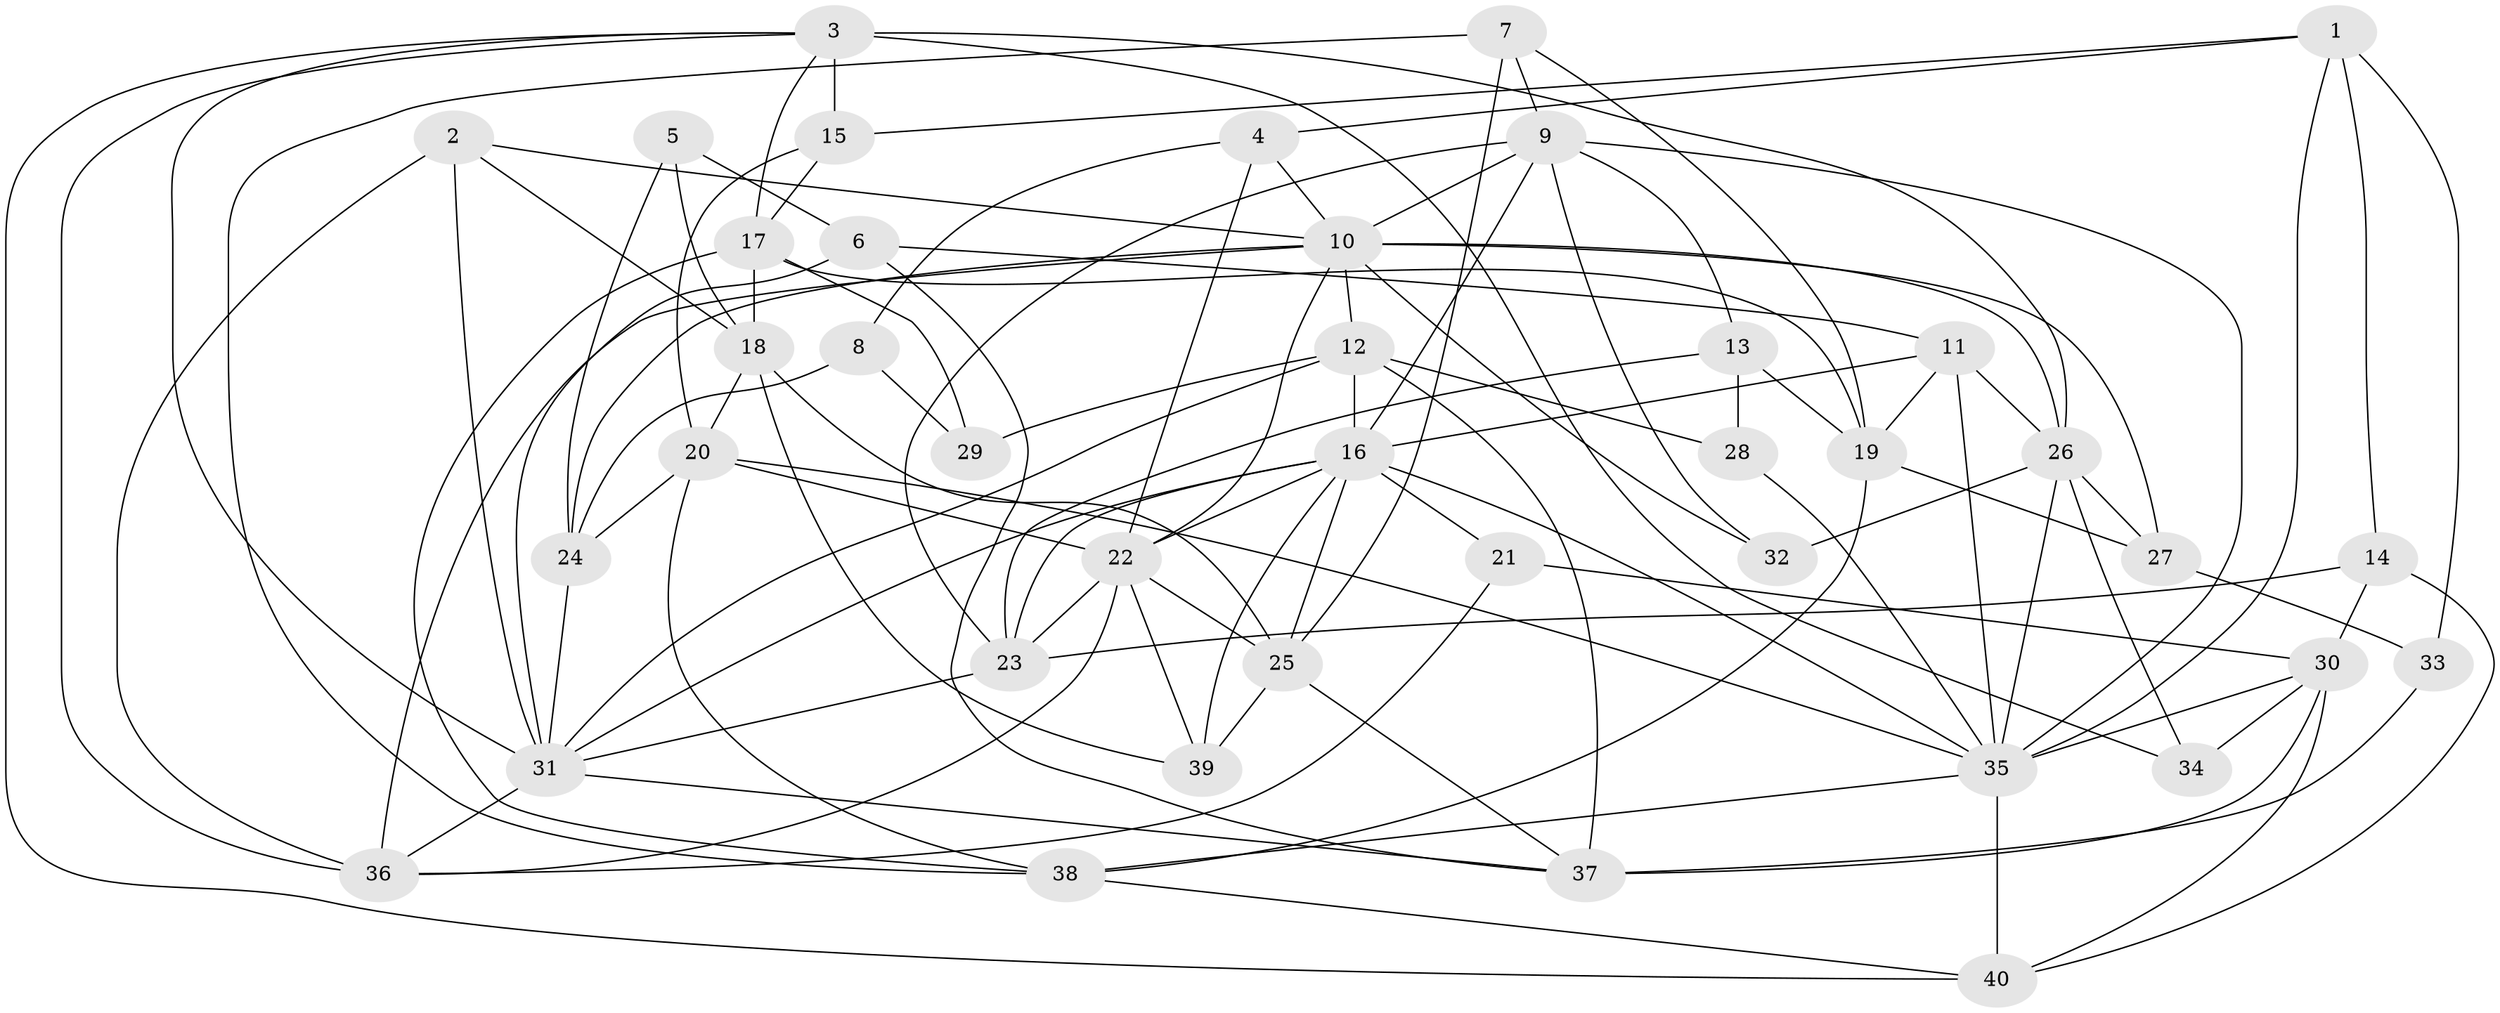 // original degree distribution, {3: 0.3037974683544304, 4: 0.31645569620253167, 2: 0.08860759493670886, 5: 0.20253164556962025, 8: 0.05063291139240506, 6: 0.0379746835443038}
// Generated by graph-tools (version 1.1) at 2025/02/03/09/25 03:02:05]
// undirected, 40 vertices, 107 edges
graph export_dot {
graph [start="1"]
  node [color=gray90,style=filled];
  1;
  2;
  3;
  4;
  5;
  6;
  7;
  8;
  9;
  10;
  11;
  12;
  13;
  14;
  15;
  16;
  17;
  18;
  19;
  20;
  21;
  22;
  23;
  24;
  25;
  26;
  27;
  28;
  29;
  30;
  31;
  32;
  33;
  34;
  35;
  36;
  37;
  38;
  39;
  40;
  1 -- 4 [weight=1.0];
  1 -- 14 [weight=1.0];
  1 -- 15 [weight=1.0];
  1 -- 33 [weight=2.0];
  1 -- 35 [weight=1.0];
  2 -- 10 [weight=1.0];
  2 -- 18 [weight=1.0];
  2 -- 31 [weight=1.0];
  2 -- 36 [weight=1.0];
  3 -- 15 [weight=2.0];
  3 -- 17 [weight=1.0];
  3 -- 26 [weight=2.0];
  3 -- 31 [weight=1.0];
  3 -- 34 [weight=1.0];
  3 -- 36 [weight=1.0];
  3 -- 40 [weight=1.0];
  4 -- 8 [weight=1.0];
  4 -- 10 [weight=1.0];
  4 -- 22 [weight=1.0];
  5 -- 6 [weight=1.0];
  5 -- 18 [weight=1.0];
  5 -- 24 [weight=1.0];
  6 -- 11 [weight=1.0];
  6 -- 31 [weight=1.0];
  6 -- 37 [weight=1.0];
  7 -- 9 [weight=1.0];
  7 -- 19 [weight=1.0];
  7 -- 25 [weight=1.0];
  7 -- 38 [weight=1.0];
  8 -- 24 [weight=2.0];
  8 -- 29 [weight=1.0];
  9 -- 10 [weight=1.0];
  9 -- 13 [weight=1.0];
  9 -- 16 [weight=1.0];
  9 -- 23 [weight=1.0];
  9 -- 32 [weight=1.0];
  9 -- 35 [weight=1.0];
  10 -- 12 [weight=1.0];
  10 -- 22 [weight=1.0];
  10 -- 24 [weight=1.0];
  10 -- 26 [weight=1.0];
  10 -- 27 [weight=1.0];
  10 -- 32 [weight=1.0];
  10 -- 36 [weight=1.0];
  11 -- 16 [weight=1.0];
  11 -- 19 [weight=1.0];
  11 -- 26 [weight=1.0];
  11 -- 35 [weight=1.0];
  12 -- 16 [weight=1.0];
  12 -- 28 [weight=1.0];
  12 -- 29 [weight=1.0];
  12 -- 31 [weight=1.0];
  12 -- 37 [weight=2.0];
  13 -- 19 [weight=1.0];
  13 -- 23 [weight=1.0];
  13 -- 28 [weight=1.0];
  14 -- 23 [weight=1.0];
  14 -- 30 [weight=1.0];
  14 -- 40 [weight=1.0];
  15 -- 17 [weight=1.0];
  15 -- 20 [weight=1.0];
  16 -- 21 [weight=1.0];
  16 -- 22 [weight=1.0];
  16 -- 23 [weight=1.0];
  16 -- 25 [weight=1.0];
  16 -- 31 [weight=1.0];
  16 -- 35 [weight=1.0];
  16 -- 39 [weight=1.0];
  17 -- 18 [weight=1.0];
  17 -- 19 [weight=1.0];
  17 -- 29 [weight=1.0];
  17 -- 38 [weight=1.0];
  18 -- 20 [weight=1.0];
  18 -- 25 [weight=1.0];
  18 -- 39 [weight=1.0];
  19 -- 27 [weight=1.0];
  19 -- 38 [weight=1.0];
  20 -- 22 [weight=1.0];
  20 -- 24 [weight=1.0];
  20 -- 35 [weight=1.0];
  20 -- 38 [weight=1.0];
  21 -- 30 [weight=1.0];
  21 -- 36 [weight=1.0];
  22 -- 23 [weight=1.0];
  22 -- 25 [weight=1.0];
  22 -- 36 [weight=1.0];
  22 -- 39 [weight=1.0];
  23 -- 31 [weight=1.0];
  24 -- 31 [weight=1.0];
  25 -- 37 [weight=1.0];
  25 -- 39 [weight=2.0];
  26 -- 27 [weight=1.0];
  26 -- 32 [weight=1.0];
  26 -- 34 [weight=1.0];
  26 -- 35 [weight=1.0];
  27 -- 33 [weight=1.0];
  28 -- 35 [weight=1.0];
  30 -- 34 [weight=2.0];
  30 -- 35 [weight=2.0];
  30 -- 37 [weight=1.0];
  30 -- 40 [weight=1.0];
  31 -- 36 [weight=1.0];
  31 -- 37 [weight=1.0];
  33 -- 37 [weight=1.0];
  35 -- 38 [weight=1.0];
  35 -- 40 [weight=1.0];
  38 -- 40 [weight=1.0];
}
